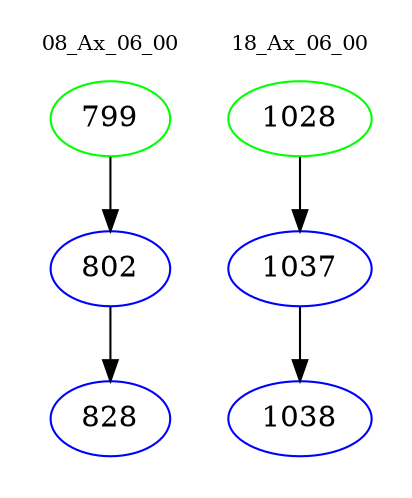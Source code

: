 digraph{
subgraph cluster_0 {
color = white
label = "08_Ax_06_00";
fontsize=10;
T0_799 [label="799", color="green"]
T0_799 -> T0_802 [color="black"]
T0_802 [label="802", color="blue"]
T0_802 -> T0_828 [color="black"]
T0_828 [label="828", color="blue"]
}
subgraph cluster_1 {
color = white
label = "18_Ax_06_00";
fontsize=10;
T1_1028 [label="1028", color="green"]
T1_1028 -> T1_1037 [color="black"]
T1_1037 [label="1037", color="blue"]
T1_1037 -> T1_1038 [color="black"]
T1_1038 [label="1038", color="blue"]
}
}
